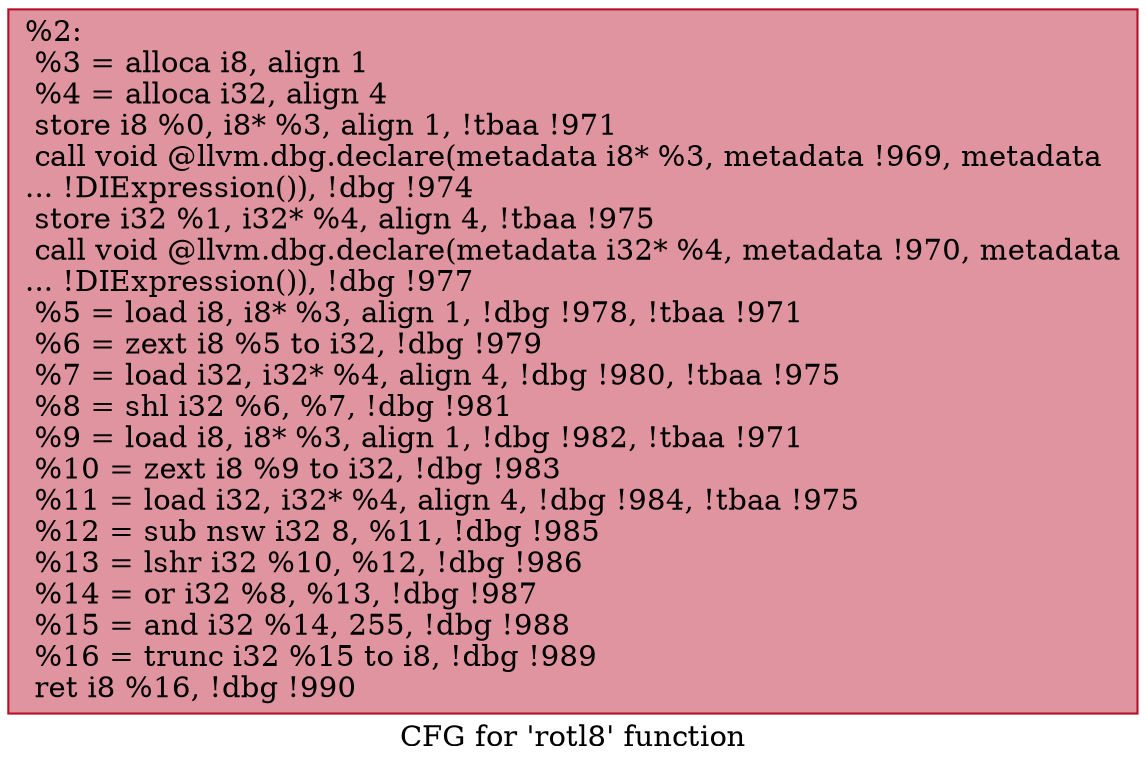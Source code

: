 digraph "CFG for 'rotl8' function" {
	label="CFG for 'rotl8' function";

	Node0x23ef880 [shape=record,color="#b70d28ff", style=filled, fillcolor="#b70d2870",label="{%2:\l  %3 = alloca i8, align 1\l  %4 = alloca i32, align 4\l  store i8 %0, i8* %3, align 1, !tbaa !971\l  call void @llvm.dbg.declare(metadata i8* %3, metadata !969, metadata\l... !DIExpression()), !dbg !974\l  store i32 %1, i32* %4, align 4, !tbaa !975\l  call void @llvm.dbg.declare(metadata i32* %4, metadata !970, metadata\l... !DIExpression()), !dbg !977\l  %5 = load i8, i8* %3, align 1, !dbg !978, !tbaa !971\l  %6 = zext i8 %5 to i32, !dbg !979\l  %7 = load i32, i32* %4, align 4, !dbg !980, !tbaa !975\l  %8 = shl i32 %6, %7, !dbg !981\l  %9 = load i8, i8* %3, align 1, !dbg !982, !tbaa !971\l  %10 = zext i8 %9 to i32, !dbg !983\l  %11 = load i32, i32* %4, align 4, !dbg !984, !tbaa !975\l  %12 = sub nsw i32 8, %11, !dbg !985\l  %13 = lshr i32 %10, %12, !dbg !986\l  %14 = or i32 %8, %13, !dbg !987\l  %15 = and i32 %14, 255, !dbg !988\l  %16 = trunc i32 %15 to i8, !dbg !989\l  ret i8 %16, !dbg !990\l}"];
}
